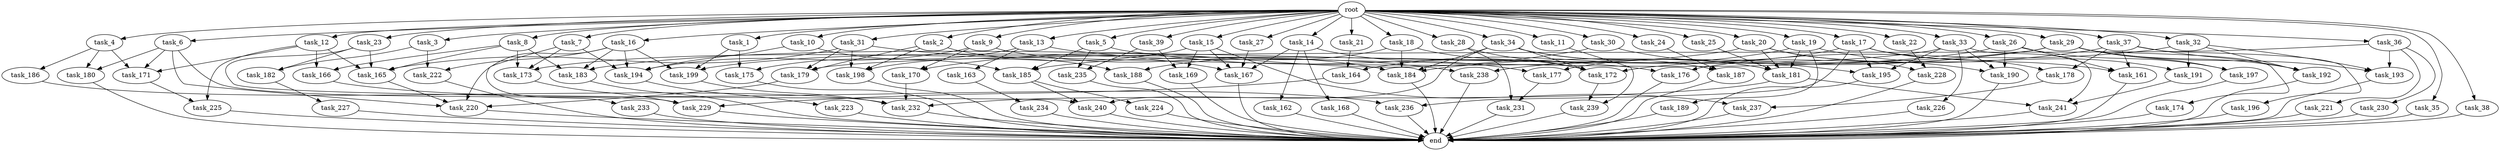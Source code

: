 digraph G {
  root [size="0.000000"];
  task_1 [size="102.400000"];
  task_2 [size="102.400000"];
  task_3 [size="102.400000"];
  task_4 [size="102.400000"];
  task_5 [size="102.400000"];
  task_6 [size="102.400000"];
  task_7 [size="102.400000"];
  task_8 [size="102.400000"];
  task_9 [size="102.400000"];
  task_10 [size="102.400000"];
  task_11 [size="102.400000"];
  task_12 [size="102.400000"];
  task_13 [size="102.400000"];
  task_14 [size="102.400000"];
  task_15 [size="102.400000"];
  task_16 [size="102.400000"];
  task_17 [size="102.400000"];
  task_18 [size="102.400000"];
  task_19 [size="102.400000"];
  task_20 [size="102.400000"];
  task_21 [size="102.400000"];
  task_22 [size="102.400000"];
  task_23 [size="102.400000"];
  task_24 [size="102.400000"];
  task_25 [size="102.400000"];
  task_26 [size="102.400000"];
  task_27 [size="102.400000"];
  task_28 [size="102.400000"];
  task_29 [size="102.400000"];
  task_30 [size="102.400000"];
  task_31 [size="102.400000"];
  task_32 [size="102.400000"];
  task_33 [size="102.400000"];
  task_34 [size="102.400000"];
  task_35 [size="102.400000"];
  task_36 [size="102.400000"];
  task_37 [size="102.400000"];
  task_38 [size="102.400000"];
  task_39 [size="102.400000"];
  task_161 [size="89335319756.800003"];
  task_162 [size="3435973836.800000"];
  task_163 [size="3435973836.800000"];
  task_164 [size="44667659878.400002"];
  task_165 [size="79886391705.600006"];
  task_166 [size="34359738368.000000"];
  task_167 [size="103938208563.200012"];
  task_168 [size="3435973836.800000"];
  task_169 [size="89335319756.800003"];
  task_170 [size="83322365542.400009"];
  task_171 [size="103938208563.200012"];
  task_172 [size="209594404044.800018"];
  task_173 [size="76450417868.800003"];
  task_174 [size="69578470195.199997"];
  task_175 [size="58411555225.600006"];
  task_176 [size="109951162777.600006"];
  task_177 [size="6871947673.600000"];
  task_178 [size="58411555225.600006"];
  task_179 [size="91912300134.400009"];
  task_180 [size="73014444032.000000"];
  task_181 [size="110810156236.800003"];
  task_182 [size="73014444032.000000"];
  task_183 [size="127990025420.800003"];
  task_184 [size="280031867699.200012"];
  task_185 [size="132284992716.800003"];
  task_186 [size="30923764531.200001"];
  task_187 [size="85899345920.000000"];
  task_188 [size="93630287052.800003"];
  task_189 [size="30923764531.200001"];
  task_190 [size="76450417868.800003"];
  task_191 [size="58411555225.600006"];
  task_192 [size="179529632972.800018"];
  task_193 [size="166644731084.800018"];
  task_194 [size="201863462912.000000"];
  task_195 [size="86758339379.200012"];
  task_196 [size="54975581388.800003"];
  task_197 [size="73014444032.000000"];
  task_198 [size="53257594470.400002"];
  task_199 [size="113387136614.400009"];
  task_220 [size="108233175859.200012"];
  task_221 [size="42090679500.800003"];
  task_222 [size="124554051584.000000"];
  task_223 [size="30923764531.200001"];
  task_224 [size="69578470195.199997"];
  task_225 [size="34359738368.000000"];
  task_226 [size="69578470195.199997"];
  task_227 [size="42090679500.800003"];
  task_228 [size="34359738368.000000"];
  task_229 [size="48962627174.400002"];
  task_230 [size="42090679500.800003"];
  task_231 [size="17179869184.000000"];
  task_232 [size="239659175116.800018"];
  task_233 [size="69578470195.199997"];
  task_234 [size="30923764531.200001"];
  task_235 [size="140874927308.800018"];
  task_236 [size="73014444032.000000"];
  task_237 [size="6871947673.600000"];
  task_238 [size="73014444032.000000"];
  task_239 [size="85899345920.000000"];
  task_240 [size="127990025420.800003"];
  task_241 [size="146887881523.200012"];
  end [size="0.000000"];

  root -> task_1 [size="1.000000"];
  root -> task_2 [size="1.000000"];
  root -> task_3 [size="1.000000"];
  root -> task_4 [size="1.000000"];
  root -> task_5 [size="1.000000"];
  root -> task_6 [size="1.000000"];
  root -> task_7 [size="1.000000"];
  root -> task_8 [size="1.000000"];
  root -> task_9 [size="1.000000"];
  root -> task_10 [size="1.000000"];
  root -> task_11 [size="1.000000"];
  root -> task_12 [size="1.000000"];
  root -> task_13 [size="1.000000"];
  root -> task_14 [size="1.000000"];
  root -> task_15 [size="1.000000"];
  root -> task_16 [size="1.000000"];
  root -> task_17 [size="1.000000"];
  root -> task_18 [size="1.000000"];
  root -> task_19 [size="1.000000"];
  root -> task_20 [size="1.000000"];
  root -> task_21 [size="1.000000"];
  root -> task_22 [size="1.000000"];
  root -> task_23 [size="1.000000"];
  root -> task_24 [size="1.000000"];
  root -> task_25 [size="1.000000"];
  root -> task_26 [size="1.000000"];
  root -> task_27 [size="1.000000"];
  root -> task_28 [size="1.000000"];
  root -> task_29 [size="1.000000"];
  root -> task_30 [size="1.000000"];
  root -> task_31 [size="1.000000"];
  root -> task_32 [size="1.000000"];
  root -> task_33 [size="1.000000"];
  root -> task_34 [size="1.000000"];
  root -> task_35 [size="1.000000"];
  root -> task_36 [size="1.000000"];
  root -> task_37 [size="1.000000"];
  root -> task_38 [size="1.000000"];
  root -> task_39 [size="1.000000"];
  task_1 -> task_175 [size="536870912.000000"];
  task_1 -> task_199 [size="536870912.000000"];
  task_2 -> task_179 [size="75497472.000000"];
  task_2 -> task_188 [size="75497472.000000"];
  task_2 -> task_198 [size="75497472.000000"];
  task_3 -> task_182 [size="679477248.000000"];
  task_3 -> task_222 [size="679477248.000000"];
  task_4 -> task_171 [size="301989888.000000"];
  task_4 -> task_180 [size="301989888.000000"];
  task_4 -> task_186 [size="301989888.000000"];
  task_5 -> task_176 [size="536870912.000000"];
  task_5 -> task_185 [size="536870912.000000"];
  task_5 -> task_235 [size="536870912.000000"];
  task_6 -> task_171 [size="411041792.000000"];
  task_6 -> task_180 [size="411041792.000000"];
  task_6 -> task_220 [size="411041792.000000"];
  task_6 -> task_229 [size="411041792.000000"];
  task_7 -> task_173 [size="679477248.000000"];
  task_7 -> task_194 [size="679477248.000000"];
  task_7 -> task_233 [size="679477248.000000"];
  task_8 -> task_165 [size="33554432.000000"];
  task_8 -> task_166 [size="33554432.000000"];
  task_8 -> task_173 [size="33554432.000000"];
  task_8 -> task_183 [size="33554432.000000"];
  task_9 -> task_170 [size="679477248.000000"];
  task_9 -> task_184 [size="679477248.000000"];
  task_9 -> task_194 [size="679477248.000000"];
  task_10 -> task_185 [size="75497472.000000"];
  task_10 -> task_194 [size="75497472.000000"];
  task_11 -> task_239 [size="301989888.000000"];
  task_12 -> task_165 [size="301989888.000000"];
  task_12 -> task_166 [size="301989888.000000"];
  task_12 -> task_171 [size="301989888.000000"];
  task_12 -> task_225 [size="301989888.000000"];
  task_13 -> task_163 [size="33554432.000000"];
  task_13 -> task_175 [size="33554432.000000"];
  task_13 -> task_238 [size="33554432.000000"];
  task_14 -> task_162 [size="33554432.000000"];
  task_14 -> task_167 [size="33554432.000000"];
  task_14 -> task_168 [size="33554432.000000"];
  task_14 -> task_177 [size="33554432.000000"];
  task_15 -> task_167 [size="33554432.000000"];
  task_15 -> task_169 [size="33554432.000000"];
  task_15 -> task_198 [size="33554432.000000"];
  task_15 -> task_237 [size="33554432.000000"];
  task_16 -> task_183 [size="536870912.000000"];
  task_16 -> task_194 [size="536870912.000000"];
  task_16 -> task_199 [size="536870912.000000"];
  task_16 -> task_220 [size="536870912.000000"];
  task_16 -> task_222 [size="536870912.000000"];
  task_17 -> task_177 [size="33554432.000000"];
  task_17 -> task_178 [size="33554432.000000"];
  task_17 -> task_191 [size="33554432.000000"];
  task_17 -> task_195 [size="33554432.000000"];
  task_17 -> task_236 [size="33554432.000000"];
  task_18 -> task_172 [size="838860800.000000"];
  task_18 -> task_184 [size="838860800.000000"];
  task_18 -> task_188 [size="838860800.000000"];
  task_19 -> task_161 [size="301989888.000000"];
  task_19 -> task_164 [size="301989888.000000"];
  task_19 -> task_181 [size="301989888.000000"];
  task_19 -> task_189 [size="301989888.000000"];
  task_20 -> task_173 [size="33554432.000000"];
  task_20 -> task_181 [size="33554432.000000"];
  task_20 -> task_190 [size="33554432.000000"];
  task_20 -> task_228 [size="33554432.000000"];
  task_21 -> task_164 [size="134217728.000000"];
  task_22 -> task_228 [size="301989888.000000"];
  task_23 -> task_165 [size="33554432.000000"];
  task_23 -> task_182 [size="33554432.000000"];
  task_23 -> task_240 [size="33554432.000000"];
  task_24 -> task_187 [size="301989888.000000"];
  task_25 -> task_181 [size="209715200.000000"];
  task_26 -> task_161 [size="33554432.000000"];
  task_26 -> task_190 [size="33554432.000000"];
  task_26 -> task_197 [size="33554432.000000"];
  task_26 -> task_199 [size="33554432.000000"];
  task_27 -> task_167 [size="536870912.000000"];
  task_28 -> task_172 [size="134217728.000000"];
  task_28 -> task_231 [size="134217728.000000"];
  task_29 -> task_174 [size="679477248.000000"];
  task_29 -> task_183 [size="679477248.000000"];
  task_29 -> task_184 [size="679477248.000000"];
  task_29 -> task_192 [size="679477248.000000"];
  task_29 -> task_193 [size="679477248.000000"];
  task_29 -> task_197 [size="679477248.000000"];
  task_29 -> task_238 [size="679477248.000000"];
  task_30 -> task_170 [size="134217728.000000"];
  task_30 -> task_195 [size="134217728.000000"];
  task_31 -> task_165 [size="411041792.000000"];
  task_31 -> task_167 [size="411041792.000000"];
  task_31 -> task_179 [size="411041792.000000"];
  task_31 -> task_198 [size="411041792.000000"];
  task_32 -> task_176 [size="536870912.000000"];
  task_32 -> task_191 [size="536870912.000000"];
  task_32 -> task_192 [size="536870912.000000"];
  task_32 -> task_193 [size="536870912.000000"];
  task_33 -> task_185 [size="679477248.000000"];
  task_33 -> task_190 [size="679477248.000000"];
  task_33 -> task_195 [size="679477248.000000"];
  task_33 -> task_226 [size="679477248.000000"];
  task_33 -> task_241 [size="679477248.000000"];
  task_34 -> task_172 [size="536870912.000000"];
  task_34 -> task_181 [size="536870912.000000"];
  task_34 -> task_184 [size="536870912.000000"];
  task_34 -> task_187 [size="536870912.000000"];
  task_34 -> task_240 [size="536870912.000000"];
  task_35 -> end [size="1.000000"];
  task_36 -> task_179 [size="411041792.000000"];
  task_36 -> task_193 [size="411041792.000000"];
  task_36 -> task_221 [size="411041792.000000"];
  task_36 -> task_230 [size="411041792.000000"];
  task_37 -> task_161 [size="536870912.000000"];
  task_37 -> task_172 [size="536870912.000000"];
  task_37 -> task_178 [size="536870912.000000"];
  task_37 -> task_192 [size="536870912.000000"];
  task_37 -> task_196 [size="536870912.000000"];
  task_38 -> end [size="1.000000"];
  task_39 -> task_169 [size="838860800.000000"];
  task_39 -> task_235 [size="838860800.000000"];
  task_161 -> end [size="1.000000"];
  task_162 -> end [size="1.000000"];
  task_163 -> task_234 [size="301989888.000000"];
  task_164 -> task_229 [size="33554432.000000"];
  task_165 -> task_220 [size="75497472.000000"];
  task_166 -> task_236 [size="679477248.000000"];
  task_167 -> end [size="1.000000"];
  task_168 -> end [size="1.000000"];
  task_169 -> end [size="1.000000"];
  task_170 -> task_232 [size="301989888.000000"];
  task_171 -> task_225 [size="33554432.000000"];
  task_172 -> task_239 [size="536870912.000000"];
  task_173 -> task_229 [size="33554432.000000"];
  task_174 -> end [size="1.000000"];
  task_175 -> end [size="1.000000"];
  task_176 -> end [size="1.000000"];
  task_177 -> task_231 [size="33554432.000000"];
  task_178 -> task_237 [size="33554432.000000"];
  task_179 -> task_220 [size="33554432.000000"];
  task_180 -> end [size="1.000000"];
  task_181 -> task_232 [size="679477248.000000"];
  task_181 -> task_241 [size="679477248.000000"];
  task_182 -> task_227 [size="411041792.000000"];
  task_183 -> end [size="1.000000"];
  task_184 -> end [size="1.000000"];
  task_185 -> task_224 [size="679477248.000000"];
  task_185 -> task_240 [size="679477248.000000"];
  task_186 -> task_232 [size="679477248.000000"];
  task_187 -> end [size="1.000000"];
  task_188 -> end [size="1.000000"];
  task_189 -> end [size="1.000000"];
  task_190 -> end [size="1.000000"];
  task_191 -> task_241 [size="75497472.000000"];
  task_192 -> end [size="1.000000"];
  task_193 -> end [size="1.000000"];
  task_194 -> task_223 [size="301989888.000000"];
  task_195 -> end [size="1.000000"];
  task_196 -> end [size="1.000000"];
  task_197 -> end [size="1.000000"];
  task_198 -> end [size="1.000000"];
  task_199 -> task_232 [size="679477248.000000"];
  task_220 -> end [size="1.000000"];
  task_221 -> end [size="1.000000"];
  task_222 -> end [size="1.000000"];
  task_223 -> end [size="1.000000"];
  task_224 -> end [size="1.000000"];
  task_225 -> end [size="1.000000"];
  task_226 -> end [size="1.000000"];
  task_227 -> end [size="1.000000"];
  task_228 -> end [size="1.000000"];
  task_229 -> end [size="1.000000"];
  task_230 -> end [size="1.000000"];
  task_231 -> end [size="1.000000"];
  task_232 -> end [size="1.000000"];
  task_233 -> end [size="1.000000"];
  task_234 -> end [size="1.000000"];
  task_235 -> end [size="1.000000"];
  task_236 -> end [size="1.000000"];
  task_237 -> end [size="1.000000"];
  task_238 -> end [size="1.000000"];
  task_239 -> end [size="1.000000"];
  task_240 -> end [size="1.000000"];
  task_241 -> end [size="1.000000"];
}
